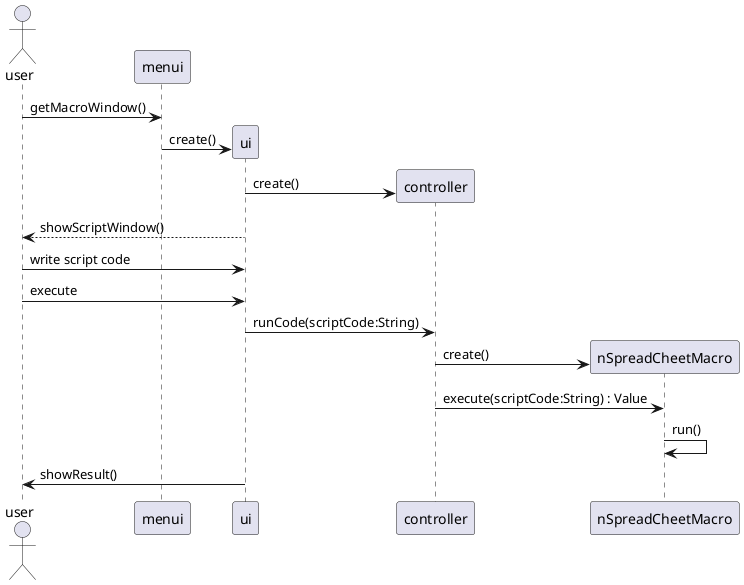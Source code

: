 
'1150710@isep.ipp.pt
@startuml macro_08_01_analyse.png
    skinparam handwritten false
    skinparam monochrome false
    skinparam packageStyle rect
    skinparam defaultFontName FG Virgil
    skinparam shadowing false

actor user
participant menui


user -> menui : getMacroWindow()
create ui
menui -> ui : create()
create controller
ui -> controller : create()
ui --> user : showScriptWindow()
user -> ui : write script code
user -> ui : execute
ui -> controller : runCode(scriptCode:String)
create nSpreadCheetMacro
controller -> nSpreadCheetMacro : create()
controller -> nSpreadCheetMacro : execute(scriptCode:String) : Value
nSpreadCheetMacro -> nSpreadCheetMacro : run()
ui -> user : showResult()

@enduml